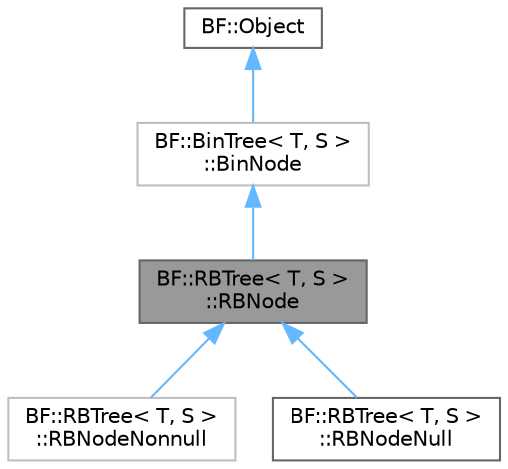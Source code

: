 digraph "BF::RBTree&lt; T, S &gt;::RBNode"
{
 // LATEX_PDF_SIZE
  bgcolor="transparent";
  edge [fontname=Helvetica,fontsize=10,labelfontname=Helvetica,labelfontsize=10];
  node [fontname=Helvetica,fontsize=10,shape=box,height=0.2,width=0.4];
  Node1 [id="Node000001",label="BF::RBTree\< T, S \>\l::RBNode",height=0.2,width=0.4,color="gray40", fillcolor="grey60", style="filled", fontcolor="black",tooltip=" "];
  Node2 -> Node1 [id="edge1_Node000001_Node000002",dir="back",color="steelblue1",style="solid",tooltip=" "];
  Node2 [id="Node000002",label="BF::BinTree\< T, S \>\l::BinNode",height=0.2,width=0.4,color="grey75", fillcolor="white", style="filled",URL="$d6/da4/classBF_1_1BinTree_1_1BinNode.html",tooltip=" "];
  Node3 -> Node2 [id="edge2_Node000002_Node000003",dir="back",color="steelblue1",style="solid",tooltip=" "];
  Node3 [id="Node000003",label="BF::Object",height=0.2,width=0.4,color="gray40", fillcolor="white", style="filled",URL="$d1/d3a/classBF_1_1Object.html",tooltip=" "];
  Node1 -> Node4 [id="edge3_Node000001_Node000004",dir="back",color="steelblue1",style="solid",tooltip=" "];
  Node4 [id="Node000004",label="BF::RBTree\< T, S \>\l::RBNodeNonnull",height=0.2,width=0.4,color="grey75", fillcolor="white", style="filled",URL="$dd/d3b/classBF_1_1RBTree_1_1RBNodeNonnull.html",tooltip=" "];
  Node1 -> Node5 [id="edge4_Node000001_Node000005",dir="back",color="steelblue1",style="solid",tooltip=" "];
  Node5 [id="Node000005",label="BF::RBTree\< T, S \>\l::RBNodeNull",height=0.2,width=0.4,color="gray40", fillcolor="white", style="filled",URL="$dc/daa/classBF_1_1RBTree_1_1RBNodeNull.html",tooltip=" "];
}
